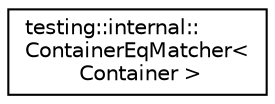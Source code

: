 digraph "Graphical Class Hierarchy"
{
  edge [fontname="Helvetica",fontsize="10",labelfontname="Helvetica",labelfontsize="10"];
  node [fontname="Helvetica",fontsize="10",shape=record];
  rankdir="LR";
  Node1 [label="testing::internal::\lContainerEqMatcher\<\l Container \>",height=0.2,width=0.4,color="black", fillcolor="white", style="filled",URL="$classtesting_1_1internal_1_1_container_eq_matcher.html"];
}
